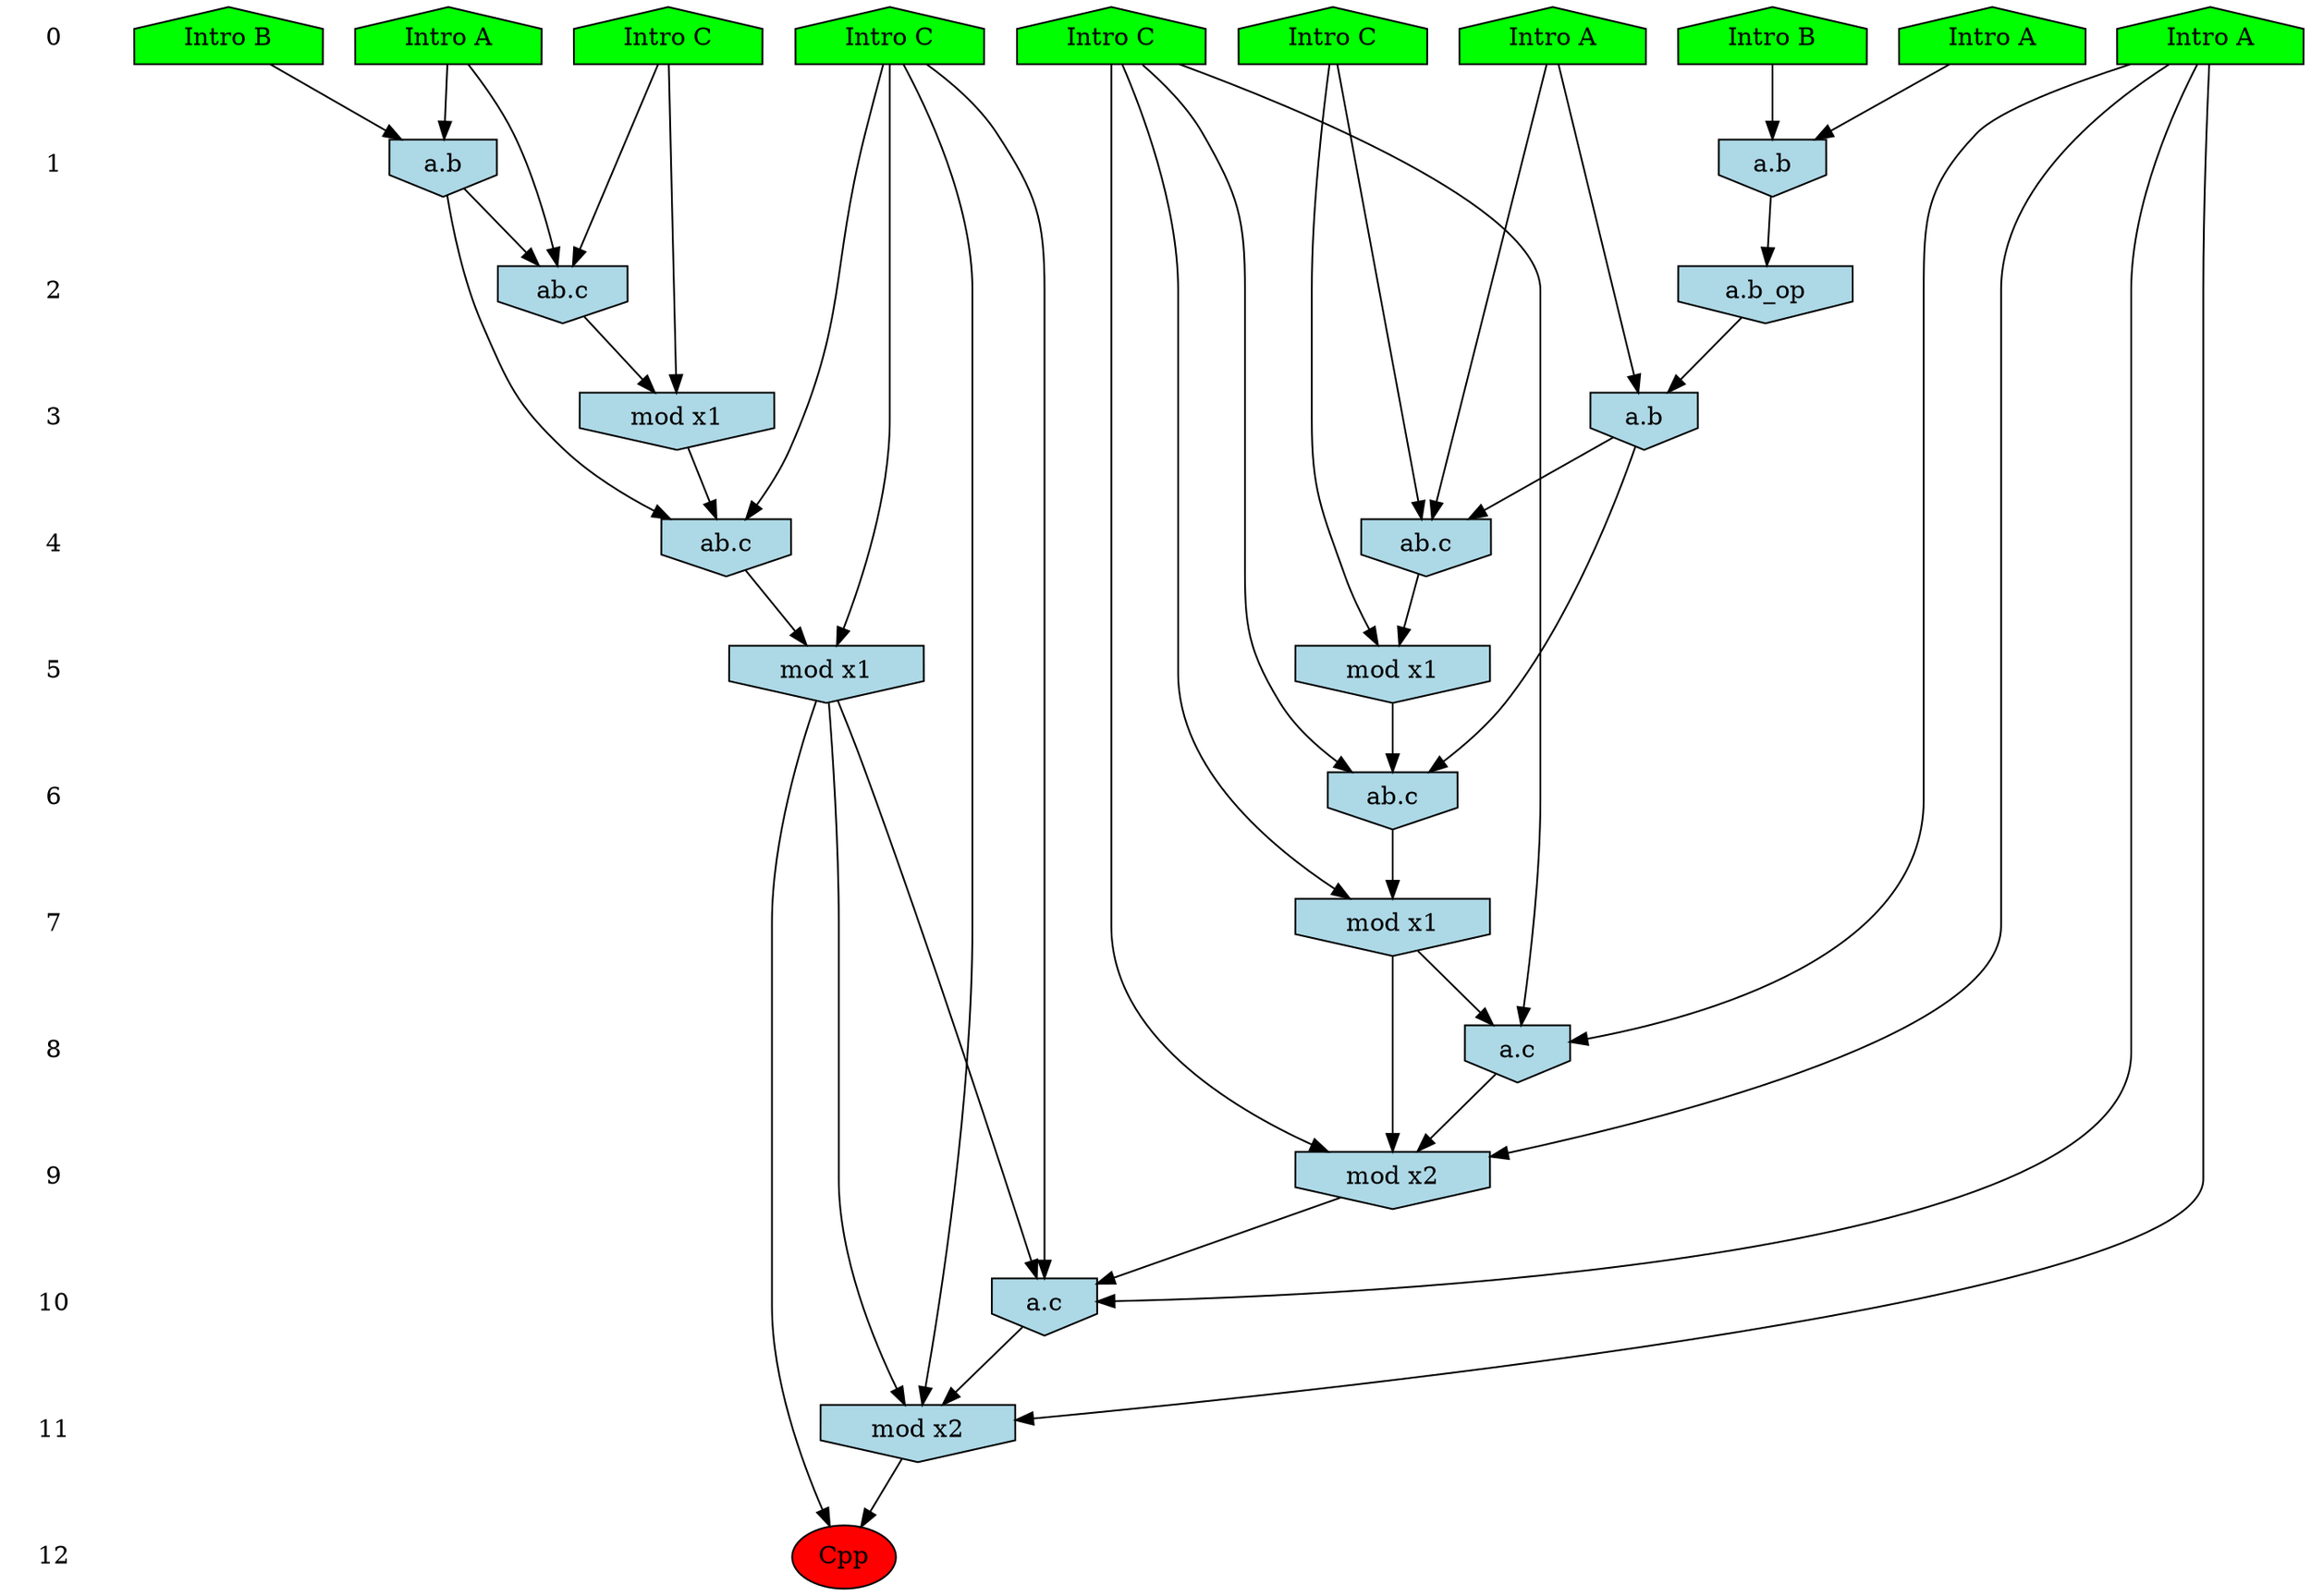 /* Compression of 1 causal flows obtained in average at 1.562867E+01 t.u */
/* Compressed causal flows were: [2613] */
digraph G{
 ranksep=.5 ; 
{ rank = same ; "0" [shape=plaintext] ; node_1 [label ="Intro A", shape=house, style=filled, fillcolor=green] ;
node_2 [label ="Intro A", shape=house, style=filled, fillcolor=green] ;
node_3 [label ="Intro B", shape=house, style=filled, fillcolor=green] ;
node_4 [label ="Intro B", shape=house, style=filled, fillcolor=green] ;
node_5 [label ="Intro A", shape=house, style=filled, fillcolor=green] ;
node_6 [label ="Intro A", shape=house, style=filled, fillcolor=green] ;
node_7 [label ="Intro C", shape=house, style=filled, fillcolor=green] ;
node_8 [label ="Intro C", shape=house, style=filled, fillcolor=green] ;
node_9 [label ="Intro C", shape=house, style=filled, fillcolor=green] ;
node_10 [label ="Intro C", shape=house, style=filled, fillcolor=green] ;
}
{ rank = same ; "1" [shape=plaintext] ; node_11 [label="a.b", shape=invhouse, style=filled, fillcolor = lightblue] ;
node_12 [label="a.b", shape=invhouse, style=filled, fillcolor = lightblue] ;
}
{ rank = same ; "2" [shape=plaintext] ; node_13 [label="ab.c", shape=invhouse, style=filled, fillcolor = lightblue] ;
node_14 [label="a.b_op", shape=invhouse, style=filled, fillcolor = lightblue] ;
}
{ rank = same ; "3" [shape=plaintext] ; node_15 [label="mod x1", shape=invhouse, style=filled, fillcolor = lightblue] ;
node_17 [label="a.b", shape=invhouse, style=filled, fillcolor = lightblue] ;
}
{ rank = same ; "4" [shape=plaintext] ; node_16 [label="ab.c", shape=invhouse, style=filled, fillcolor = lightblue] ;
node_19 [label="ab.c", shape=invhouse, style=filled, fillcolor = lightblue] ;
}
{ rank = same ; "5" [shape=plaintext] ; node_18 [label="mod x1", shape=invhouse, style=filled, fillcolor = lightblue] ;
node_20 [label="mod x1", shape=invhouse, style=filled, fillcolor = lightblue] ;
}
{ rank = same ; "6" [shape=plaintext] ; node_21 [label="ab.c", shape=invhouse, style=filled, fillcolor = lightblue] ;
}
{ rank = same ; "7" [shape=plaintext] ; node_22 [label="mod x1", shape=invhouse, style=filled, fillcolor = lightblue] ;
}
{ rank = same ; "8" [shape=plaintext] ; node_23 [label="a.c", shape=invhouse, style=filled, fillcolor = lightblue] ;
}
{ rank = same ; "9" [shape=plaintext] ; node_24 [label="mod x2", shape=invhouse, style=filled, fillcolor = lightblue] ;
}
{ rank = same ; "10" [shape=plaintext] ; node_25 [label="a.c", shape=invhouse, style=filled, fillcolor = lightblue] ;
}
{ rank = same ; "11" [shape=plaintext] ; node_26 [label="mod x2", shape=invhouse, style=filled, fillcolor = lightblue] ;
}
{ rank = same ; "12" [shape=plaintext] ; node_27 [label ="Cpp", style=filled, fillcolor=red] ;
}
"0" -> "1" [style="invis"]; 
"1" -> "2" [style="invis"]; 
"2" -> "3" [style="invis"]; 
"3" -> "4" [style="invis"]; 
"4" -> "5" [style="invis"]; 
"5" -> "6" [style="invis"]; 
"6" -> "7" [style="invis"]; 
"7" -> "8" [style="invis"]; 
"8" -> "9" [style="invis"]; 
"9" -> "10" [style="invis"]; 
"10" -> "11" [style="invis"]; 
"11" -> "12" [style="invis"]; 
node_3 -> node_11
node_5 -> node_11
node_4 -> node_12
node_6 -> node_12
node_6 -> node_13
node_8 -> node_13
node_12 -> node_13
node_11 -> node_14
node_8 -> node_15
node_13 -> node_15
node_10 -> node_16
node_12 -> node_16
node_15 -> node_16
node_2 -> node_17
node_14 -> node_17
node_10 -> node_18
node_16 -> node_18
node_2 -> node_19
node_9 -> node_19
node_17 -> node_19
node_9 -> node_20
node_19 -> node_20
node_7 -> node_21
node_17 -> node_21
node_20 -> node_21
node_7 -> node_22
node_21 -> node_22
node_1 -> node_23
node_7 -> node_23
node_22 -> node_23
node_1 -> node_24
node_7 -> node_24
node_22 -> node_24
node_23 -> node_24
node_1 -> node_25
node_10 -> node_25
node_18 -> node_25
node_24 -> node_25
node_1 -> node_26
node_10 -> node_26
node_18 -> node_26
node_25 -> node_26
node_18 -> node_27
node_26 -> node_27
}
/*
 Dot generation time: 0.000115
*/